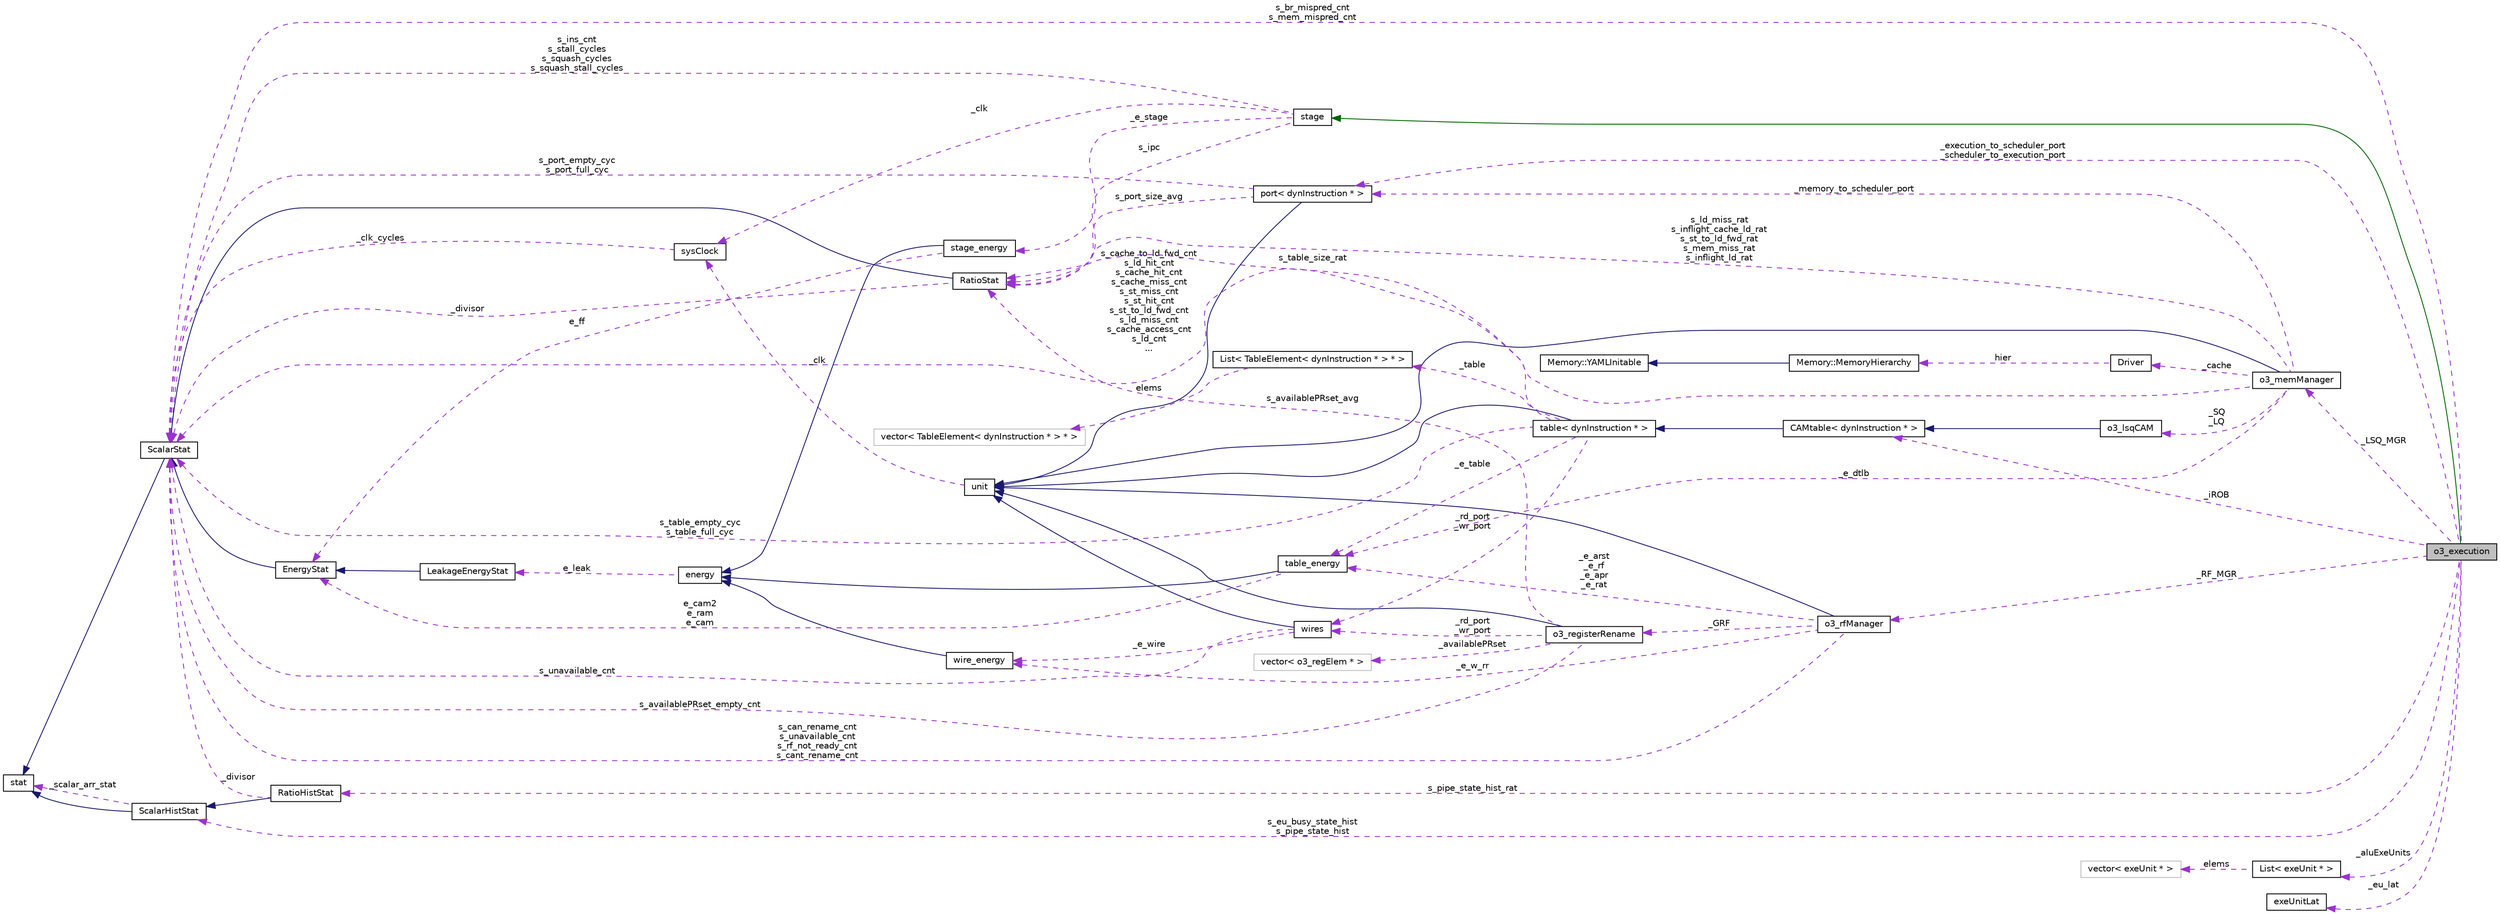 digraph G
{
  edge [fontname="Helvetica",fontsize="10",labelfontname="Helvetica",labelfontsize="10"];
  node [fontname="Helvetica",fontsize="10",shape=record];
  rankdir=LR;
  Node1 [label="o3_execution",height=0.2,width=0.4,color="black", fillcolor="grey75", style="filled" fontcolor="black"];
  Node2 -> Node1 [dir=back,color="darkgreen",fontsize="10",style="solid"];
  Node2 [label="stage",height=0.2,width=0.4,color="black", fillcolor="white", style="filled",URL="$classstage.html"];
  Node3 -> Node2 [dir=back,color="darkorchid3",fontsize="10",style="dashed",label="s_ins_cnt\ns_stall_cycles\ns_squash_cycles\ns_squash_stall_cycles"];
  Node3 [label="ScalarStat",height=0.2,width=0.4,color="black", fillcolor="white", style="filled",URL="$classScalarStat.html"];
  Node4 -> Node3 [dir=back,color="midnightblue",fontsize="10",style="solid"];
  Node4 [label="stat",height=0.2,width=0.4,color="black", fillcolor="white", style="filled",URL="$classstat.html"];
  Node5 -> Node2 [dir=back,color="darkorchid3",fontsize="10",style="dashed",label="s_ipc"];
  Node5 [label="RatioStat",height=0.2,width=0.4,color="black", fillcolor="white", style="filled",URL="$classRatioStat.html"];
  Node3 -> Node5 [dir=back,color="midnightblue",fontsize="10",style="solid"];
  Node3 -> Node5 [dir=back,color="darkorchid3",fontsize="10",style="dashed",label="_divisor"];
  Node6 -> Node2 [dir=back,color="darkorchid3",fontsize="10",style="dashed",label="_clk"];
  Node6 [label="sysClock",height=0.2,width=0.4,color="black", fillcolor="white", style="filled",URL="$classsysClock.html"];
  Node3 -> Node6 [dir=back,color="darkorchid3",fontsize="10",style="dashed",label="_clk_cycles"];
  Node7 -> Node2 [dir=back,color="darkorchid3",fontsize="10",style="dashed",label="_e_stage"];
  Node7 [label="stage_energy",height=0.2,width=0.4,color="black", fillcolor="white", style="filled",URL="$classstage__energy.html"];
  Node8 -> Node7 [dir=back,color="midnightblue",fontsize="10",style="solid"];
  Node8 [label="energy",height=0.2,width=0.4,color="black", fillcolor="white", style="filled",URL="$classenergy.html"];
  Node9 -> Node8 [dir=back,color="darkorchid3",fontsize="10",style="dashed",label="e_leak"];
  Node9 [label="LeakageEnergyStat",height=0.2,width=0.4,color="black", fillcolor="white", style="filled",URL="$classLeakageEnergyStat.html"];
  Node10 -> Node9 [dir=back,color="midnightblue",fontsize="10",style="solid"];
  Node10 [label="EnergyStat",height=0.2,width=0.4,color="black", fillcolor="white", style="filled",URL="$classEnergyStat.html"];
  Node3 -> Node10 [dir=back,color="midnightblue",fontsize="10",style="solid"];
  Node10 -> Node7 [dir=back,color="darkorchid3",fontsize="10",style="dashed",label="e_ff"];
  Node3 -> Node1 [dir=back,color="darkorchid3",fontsize="10",style="dashed",label="s_br_mispred_cnt\ns_mem_mispred_cnt"];
  Node11 -> Node1 [dir=back,color="darkorchid3",fontsize="10",style="dashed",label="_aluExeUnits"];
  Node11 [label="List\< exeUnit * \>",height=0.2,width=0.4,color="black", fillcolor="white", style="filled",URL="$classList.html"];
  Node12 -> Node11 [dir=back,color="darkorchid3",fontsize="10",style="dashed",label="elems"];
  Node12 [label="vector\< exeUnit * \>",height=0.2,width=0.4,color="grey75", fillcolor="white", style="filled"];
  Node13 -> Node1 [dir=back,color="darkorchid3",fontsize="10",style="dashed",label="_eu_lat"];
  Node13 [label="exeUnitLat",height=0.2,width=0.4,color="black", fillcolor="white", style="filled",URL="$structexeUnitLat.html"];
  Node14 -> Node1 [dir=back,color="darkorchid3",fontsize="10",style="dashed",label="s_pipe_state_hist_rat"];
  Node14 [label="RatioHistStat",height=0.2,width=0.4,color="black", fillcolor="white", style="filled",URL="$classRatioHistStat.html"];
  Node15 -> Node14 [dir=back,color="midnightblue",fontsize="10",style="solid"];
  Node15 [label="ScalarHistStat",height=0.2,width=0.4,color="black", fillcolor="white", style="filled",URL="$classScalarHistStat.html"];
  Node4 -> Node15 [dir=back,color="midnightblue",fontsize="10",style="solid"];
  Node4 -> Node15 [dir=back,color="darkorchid3",fontsize="10",style="dashed",label="_scalar_arr_stat"];
  Node3 -> Node14 [dir=back,color="darkorchid3",fontsize="10",style="dashed",label="_divisor"];
  Node16 -> Node1 [dir=back,color="darkorchid3",fontsize="10",style="dashed",label="_RF_MGR"];
  Node16 [label="o3_rfManager",height=0.2,width=0.4,color="black", fillcolor="white", style="filled",URL="$classo3__rfManager.html"];
  Node17 -> Node16 [dir=back,color="midnightblue",fontsize="10",style="solid"];
  Node17 [label="unit",height=0.2,width=0.4,color="black", fillcolor="white", style="filled",URL="$classunit.html"];
  Node6 -> Node17 [dir=back,color="darkorchid3",fontsize="10",style="dashed",label="_clk"];
  Node3 -> Node16 [dir=back,color="darkorchid3",fontsize="10",style="dashed",label="s_can_rename_cnt\ns_unavailable_cnt\ns_rf_not_ready_cnt\ns_cant_rename_cnt"];
  Node18 -> Node16 [dir=back,color="darkorchid3",fontsize="10",style="dashed",label="_GRF"];
  Node18 [label="o3_registerRename",height=0.2,width=0.4,color="black", fillcolor="white", style="filled",URL="$classo3__registerRename.html"];
  Node17 -> Node18 [dir=back,color="midnightblue",fontsize="10",style="solid"];
  Node3 -> Node18 [dir=back,color="darkorchid3",fontsize="10",style="dashed",label="s_availablePRset_empty_cnt"];
  Node19 -> Node18 [dir=back,color="darkorchid3",fontsize="10",style="dashed",label="_availablePRset"];
  Node19 [label="vector\< o3_regElem * \>",height=0.2,width=0.4,color="grey75", fillcolor="white", style="filled"];
  Node5 -> Node18 [dir=back,color="darkorchid3",fontsize="10",style="dashed",label="s_availablePRset_avg"];
  Node20 -> Node18 [dir=back,color="darkorchid3",fontsize="10",style="dashed",label="_rd_port\n_wr_port"];
  Node20 [label="wires",height=0.2,width=0.4,color="black", fillcolor="white", style="filled",URL="$classwires.html"];
  Node17 -> Node20 [dir=back,color="midnightblue",fontsize="10",style="solid"];
  Node3 -> Node20 [dir=back,color="darkorchid3",fontsize="10",style="dashed",label="s_unavailable_cnt"];
  Node21 -> Node20 [dir=back,color="darkorchid3",fontsize="10",style="dashed",label="_e_wire"];
  Node21 [label="wire_energy",height=0.2,width=0.4,color="black", fillcolor="white", style="filled",URL="$classwire__energy.html"];
  Node8 -> Node21 [dir=back,color="midnightblue",fontsize="10",style="solid"];
  Node21 -> Node16 [dir=back,color="darkorchid3",fontsize="10",style="dashed",label="_e_w_rr"];
  Node22 -> Node16 [dir=back,color="darkorchid3",fontsize="10",style="dashed",label="_e_arst\n_e_rf\n_e_apr\n_e_rat"];
  Node22 [label="table_energy",height=0.2,width=0.4,color="black", fillcolor="white", style="filled",URL="$classtable__energy.html"];
  Node8 -> Node22 [dir=back,color="midnightblue",fontsize="10",style="solid"];
  Node10 -> Node22 [dir=back,color="darkorchid3",fontsize="10",style="dashed",label="e_cam2\ne_ram\ne_cam"];
  Node23 -> Node1 [dir=back,color="darkorchid3",fontsize="10",style="dashed",label="_LSQ_MGR"];
  Node23 [label="o3_memManager",height=0.2,width=0.4,color="black", fillcolor="white", style="filled",URL="$classo3__memManager.html"];
  Node17 -> Node23 [dir=back,color="midnightblue",fontsize="10",style="solid"];
  Node3 -> Node23 [dir=back,color="darkorchid3",fontsize="10",style="dashed",label="s_cache_to_ld_fwd_cnt\ns_ld_hit_cnt\ns_cache_hit_cnt\ns_cache_miss_cnt\ns_st_miss_cnt\ns_st_hit_cnt\ns_st_to_ld_fwd_cnt\ns_ld_miss_cnt\ns_cache_access_cnt\ns_ld_cnt\n..."];
  Node24 -> Node23 [dir=back,color="darkorchid3",fontsize="10",style="dashed",label="_SQ\n_LQ"];
  Node24 [label="o3_lsqCAM",height=0.2,width=0.4,color="black", fillcolor="white", style="filled",URL="$classo3__lsqCAM.html"];
  Node25 -> Node24 [dir=back,color="midnightblue",fontsize="10",style="solid"];
  Node25 [label="CAMtable\< dynInstruction * \>",height=0.2,width=0.4,color="black", fillcolor="white", style="filled",URL="$classCAMtable.html"];
  Node26 -> Node25 [dir=back,color="midnightblue",fontsize="10",style="solid"];
  Node26 [label="table\< dynInstruction * \>",height=0.2,width=0.4,color="black", fillcolor="white", style="filled",URL="$classtable.html"];
  Node17 -> Node26 [dir=back,color="midnightblue",fontsize="10",style="solid"];
  Node3 -> Node26 [dir=back,color="darkorchid3",fontsize="10",style="dashed",label="s_table_empty_cyc\ns_table_full_cyc"];
  Node5 -> Node26 [dir=back,color="darkorchid3",fontsize="10",style="dashed",label="s_table_size_rat"];
  Node20 -> Node26 [dir=back,color="darkorchid3",fontsize="10",style="dashed",label="_rd_port\n_wr_port"];
  Node22 -> Node26 [dir=back,color="darkorchid3",fontsize="10",style="dashed",label="_e_table"];
  Node27 -> Node26 [dir=back,color="darkorchid3",fontsize="10",style="dashed",label="_table"];
  Node27 [label="List\< TableElement\< dynInstruction * \> * \>",height=0.2,width=0.4,color="black", fillcolor="white", style="filled",URL="$classList.html"];
  Node28 -> Node27 [dir=back,color="darkorchid3",fontsize="10",style="dashed",label="elems"];
  Node28 [label="vector\< TableElement\< dynInstruction * \> * \>",height=0.2,width=0.4,color="grey75", fillcolor="white", style="filled"];
  Node29 -> Node23 [dir=back,color="darkorchid3",fontsize="10",style="dashed",label="_cache"];
  Node29 [label="Driver",height=0.2,width=0.4,color="black", fillcolor="white", style="filled",URL="$structDriver.html"];
  Node30 -> Node29 [dir=back,color="darkorchid3",fontsize="10",style="dashed",label="hier"];
  Node30 [label="Memory::MemoryHierarchy",height=0.2,width=0.4,color="black", fillcolor="white", style="filled",URL="$classMemory_1_1MemoryHierarchy.html"];
  Node31 -> Node30 [dir=back,color="midnightblue",fontsize="10",style="solid"];
  Node31 [label="Memory::YAMLInitable",height=0.2,width=0.4,color="black", fillcolor="white", style="filled",URL="$classMemory_1_1YAMLInitable.html"];
  Node5 -> Node23 [dir=back,color="darkorchid3",fontsize="10",style="dashed",label="s_ld_miss_rat\ns_inflight_cache_ld_rat\ns_st_to_ld_fwd_rat\ns_mem_miss_rat\ns_inflight_ld_rat"];
  Node22 -> Node23 [dir=back,color="darkorchid3",fontsize="10",style="dashed",label="_e_dtlb"];
  Node32 -> Node23 [dir=back,color="darkorchid3",fontsize="10",style="dashed",label="_memory_to_scheduler_port"];
  Node32 [label="port\< dynInstruction * \>",height=0.2,width=0.4,color="black", fillcolor="white", style="filled",URL="$classport.html"];
  Node17 -> Node32 [dir=back,color="midnightblue",fontsize="10",style="solid"];
  Node3 -> Node32 [dir=back,color="darkorchid3",fontsize="10",style="dashed",label="s_port_empty_cyc\ns_port_full_cyc"];
  Node5 -> Node32 [dir=back,color="darkorchid3",fontsize="10",style="dashed",label="s_port_size_avg"];
  Node15 -> Node1 [dir=back,color="darkorchid3",fontsize="10",style="dashed",label="s_eu_busy_state_hist\ns_pipe_state_hist"];
  Node32 -> Node1 [dir=back,color="darkorchid3",fontsize="10",style="dashed",label="_execution_to_scheduler_port\n_scheduler_to_execution_port"];
  Node25 -> Node1 [dir=back,color="darkorchid3",fontsize="10",style="dashed",label="_iROB"];
}
